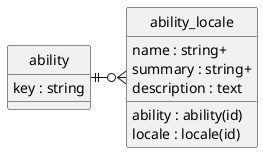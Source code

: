 @startuml uml
skinparam monochrome true
skinparam linetype ortho
hide circle

entity ability {
    key : string
}

entity ability_locale {
    ability : ability(id)
    locale : locale(id)
    name : string+
    summary : string+
    description : text
}

ability ||-r-o{ ability_locale

@enduml
